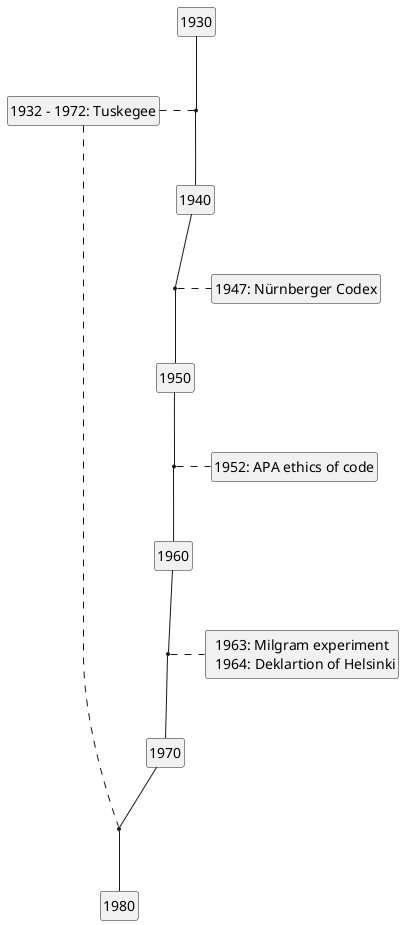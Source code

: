 @startuml

hide empty members
hide circles

class 1930
class 1940
class 1947 as "1947: Nürnberger Codex"
class 1950
class 1952 as "1952: APA ethics of code"
class 1960
class 1963 as "1963: Milgram experiment\n  1964: Deklartion of Helsinki"
class 1970
class 1980
class tuskegee as "1932 - 1972: Tuskegee"
1930 -- 1940
1940 -- 1950
1950 -- 1960
1960 -- 1970
1970 -- 1980
(1940, 1950) . 1947
(1950, 1960) . 1952
(1960, 1970) . 1963
tuskegee . (1970, 1980)
tuskegee . (1930, 1940)
@enduml
